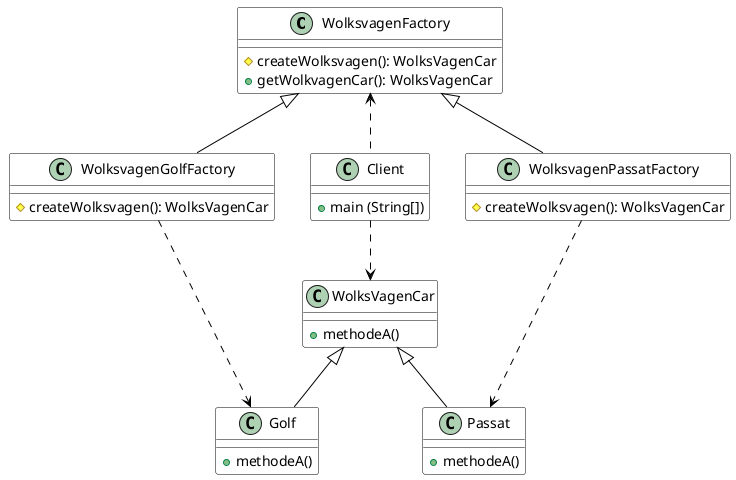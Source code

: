 @startuml

skinparam participant {
    BorderColor Black
    BorderThickness 1
    FontName Helvetica
    FontSize 13
    BackgroundColor 0066A1
    HeaderBackgroundColor 0066A1
    AttributeFontColor black
    FontColor White
    FontStyle bold
}


skinparam sequence {
    ArrowColor Black
    GroupBackgroundColor 0066A1
    GroupHeaderFontColor White
    LifeLineBorderColor Black
    LifeLineBackgroundColor White
    FontColor red
}

skinparam class  {
    ArrowColor Black
    BackgroundColor transparent
    GroupHeaderFontColor White
    BorderColor  Black
    LifeLineBackgroundColor White
    FontColor Black
}

skinparam note {
    BackgroundColor  transparent
    FontColor 3284B3
    BorderColor black
}


class WolksvagenFactory{
{method} # createWolksvagen(): WolksVagenCar
{method} + getWolkvagenCar(): WolksVagenCar
}
class WolksvagenGolfFactory{
{method} # createWolksvagen(): WolksVagenCar
}
class WolksvagenPassatFactory{
{method} # createWolksvagen(): WolksVagenCar
}
class Client{
{method}+ main (String[])
}
class Golf{
{method} + methodeA()
}
class Passat{
{method} + methodeA()
}
class WolksVagenCar{
{method} + methodeA()
}

WolksvagenFactory <.. Client
Client ..> WolksVagenCar
WolksvagenFactory <|-- WolksvagenGolfFactory
WolksvagenFactory <|-- WolksvagenPassatFactory
WolksvagenGolfFactory ...> Golf
WolksvagenPassatFactory ...> Passat
WolksVagenCar <|-- Golf
WolksVagenCar <|-- Passat


@enduml